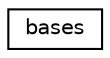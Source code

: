 digraph "Graphical Class Hierarchy"
{
 // LATEX_PDF_SIZE
  edge [fontname="Helvetica",fontsize="10",labelfontname="Helvetica",labelfontsize="10"];
  node [fontname="Helvetica",fontsize="10",shape=record];
  rankdir="LR";
  Node0 [label="bases",height=0.2,width=0.4,color="black", fillcolor="white", style="filled",URL="$structbases.html",tooltip=" "];
}
